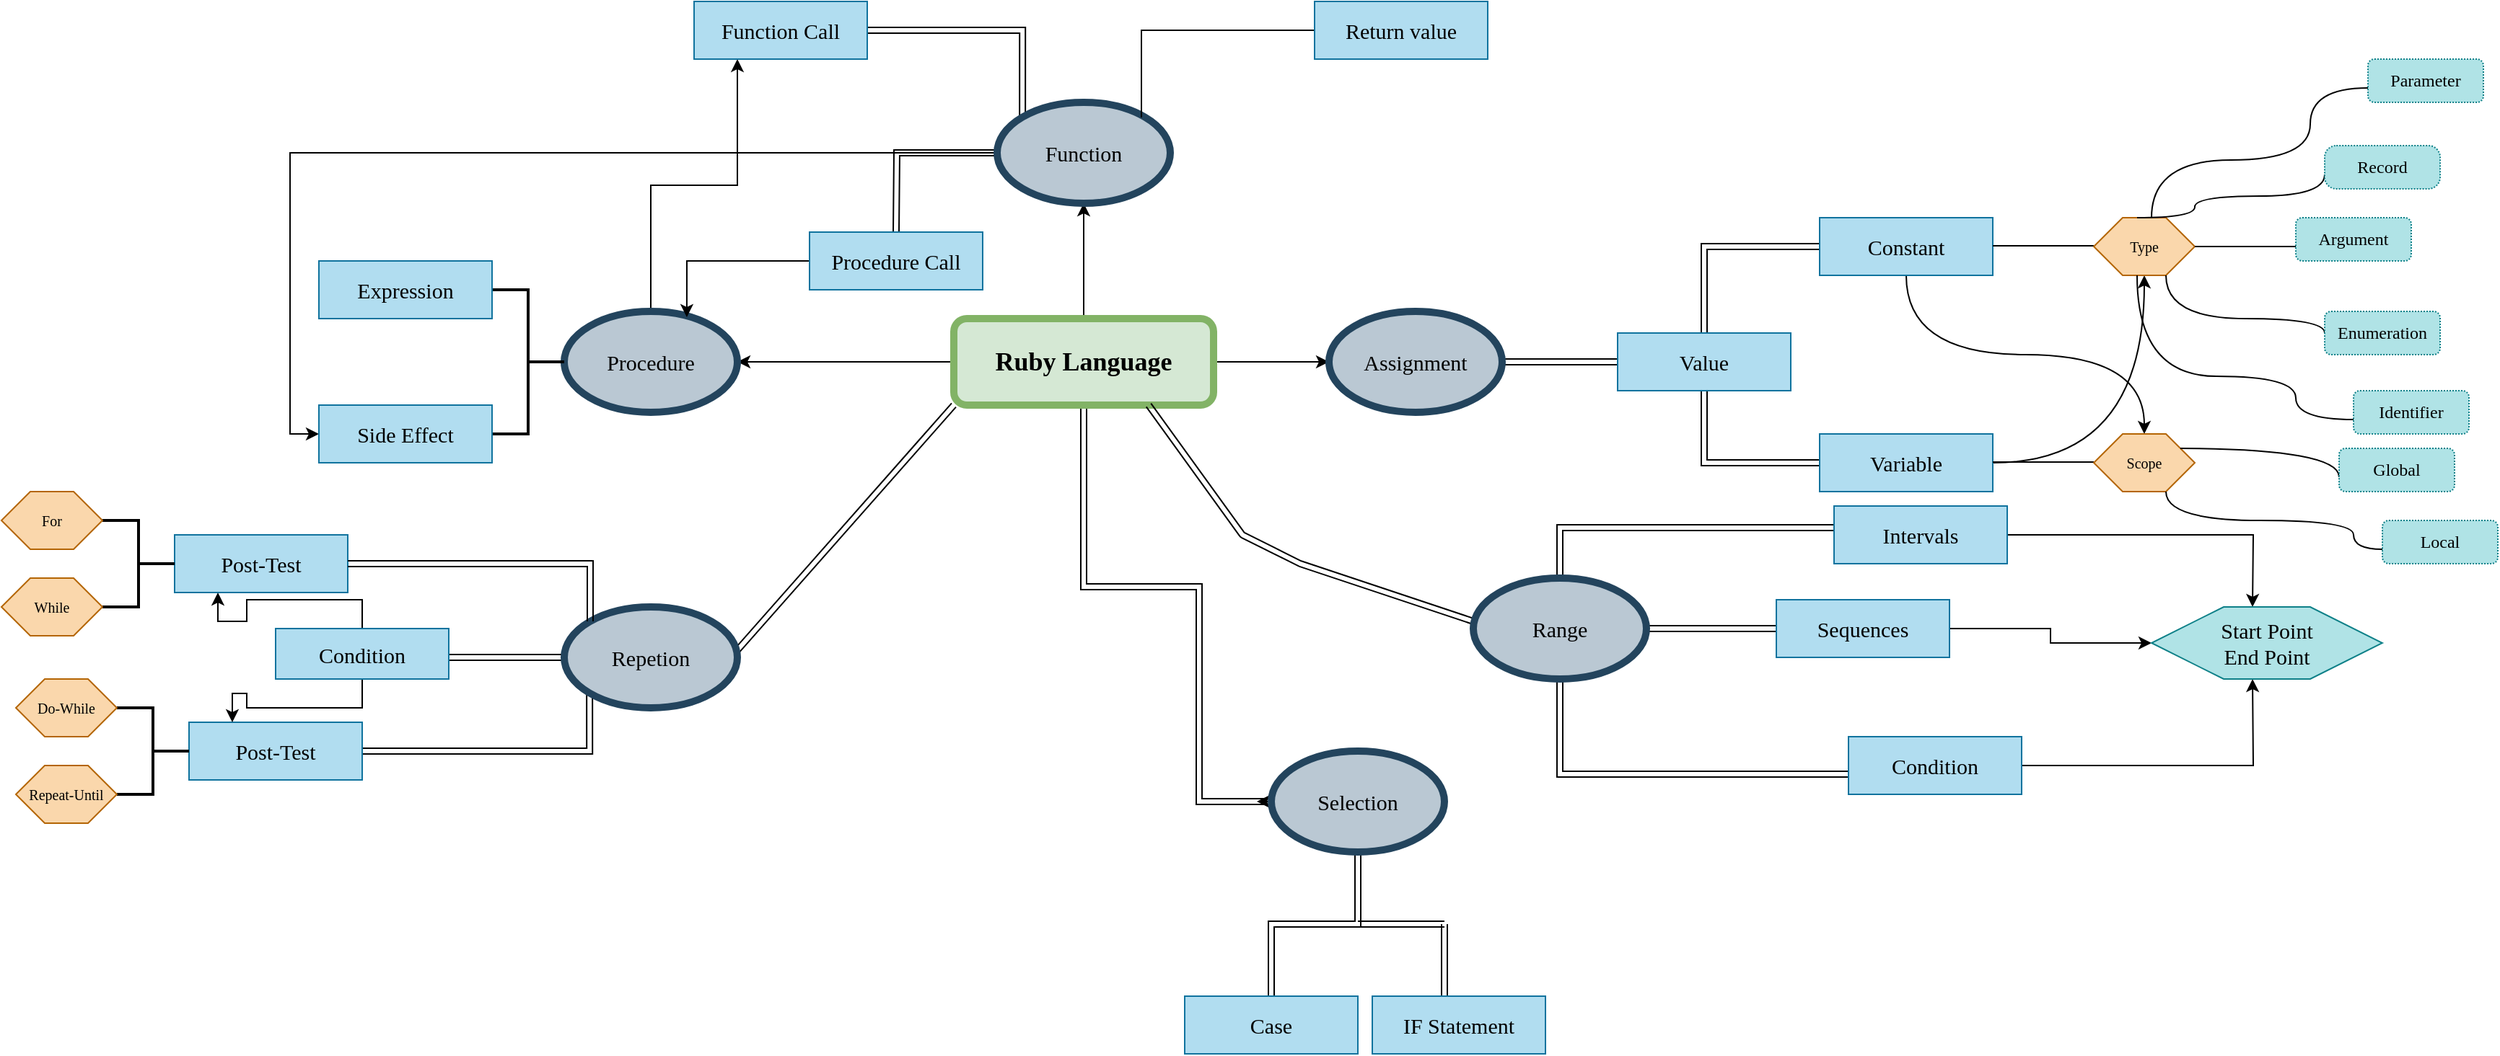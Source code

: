 <mxfile version="13.8.6" type="github"><diagram id="ms_OuSQ1tcF8iL40R73T" name="Page-1"><mxGraphModel dx="2370" dy="1323" grid="1" gridSize="10" guides="1" tooltips="1" connect="1" arrows="1" fold="1" page="1" pageScale="1" pageWidth="3300" pageHeight="4681" math="0" shadow="0"><root><mxCell id="0"/><mxCell id="1" parent="0"/><mxCell id="IMx9hx2KLdXm6cs6bDFN-4" value="" style="edgeStyle=orthogonalEdgeStyle;rounded=0;orthogonalLoop=1;jettySize=auto;html=1;fontFamily=Times New Roman;" edge="1" parent="1" source="IMx9hx2KLdXm6cs6bDFN-1" target="IMx9hx2KLdXm6cs6bDFN-3"><mxGeometry relative="1" as="geometry"/></mxCell><mxCell id="IMx9hx2KLdXm6cs6bDFN-7" value="" style="edgeStyle=orthogonalEdgeStyle;rounded=0;orthogonalLoop=1;jettySize=auto;html=1;fontFamily=Times New Roman;" edge="1" parent="1" source="IMx9hx2KLdXm6cs6bDFN-1"><mxGeometry relative="1" as="geometry"><mxPoint x="1080" y="470" as="targetPoint"/></mxGeometry></mxCell><mxCell id="IMx9hx2KLdXm6cs6bDFN-12" value="" style="edgeStyle=orthogonalEdgeStyle;rounded=0;orthogonalLoop=1;jettySize=auto;html=1;fontFamily=Times New Roman;entryX=0;entryY=0.5;entryDx=0;entryDy=0;shape=link;" edge="1" parent="1" source="IMx9hx2KLdXm6cs6bDFN-1" target="IMx9hx2KLdXm6cs6bDFN-13"><mxGeometry relative="1" as="geometry"><mxPoint x="990" y="751" as="targetPoint"/><Array as="points"><mxPoint x="910" y="626"/><mxPoint x="990" y="626"/><mxPoint x="990" y="775"/></Array></mxGeometry></mxCell><mxCell id="IMx9hx2KLdXm6cs6bDFN-16" value="" style="edgeStyle=orthogonalEdgeStyle;rounded=0;orthogonalLoop=1;jettySize=auto;html=1;fontFamily=Times New Roman;" edge="1" parent="1" source="IMx9hx2KLdXm6cs6bDFN-1"><mxGeometry relative="1" as="geometry"><mxPoint x="670" y="470" as="targetPoint"/></mxGeometry></mxCell><mxCell id="IMx9hx2KLdXm6cs6bDFN-1" value="&lt;font style=&quot;font-size: 18px&quot;&gt;&lt;b&gt;Ruby Language&lt;/b&gt;&lt;/font&gt;" style="rounded=1;whiteSpace=wrap;html=1;strokeWidth=5;fillColor=#d5e8d4;strokeColor=#82b366;fontFamily=Times New Roman;" vertex="1" parent="1"><mxGeometry x="820" y="440" width="180" height="60" as="geometry"/></mxCell><mxCell id="IMx9hx2KLdXm6cs6bDFN-75" style="edgeStyle=orthogonalEdgeStyle;rounded=0;orthogonalLoop=1;jettySize=auto;html=1;exitX=0;exitY=0;exitDx=0;exitDy=0;fontFamily=Times New Roman;shape=link;" edge="1" parent="1" source="IMx9hx2KLdXm6cs6bDFN-3"><mxGeometry relative="1" as="geometry"><mxPoint x="760" y="240" as="targetPoint"/><Array as="points"><mxPoint x="868" y="240"/></Array></mxGeometry></mxCell><mxCell id="IMx9hx2KLdXm6cs6bDFN-78" style="edgeStyle=orthogonalEdgeStyle;rounded=0;orthogonalLoop=1;jettySize=auto;html=1;fontFamily=Times New Roman;shape=link;" edge="1" parent="1" source="IMx9hx2KLdXm6cs6bDFN-3"><mxGeometry relative="1" as="geometry"><mxPoint x="780" y="380" as="targetPoint"/></mxGeometry></mxCell><mxCell id="IMx9hx2KLdXm6cs6bDFN-81" style="edgeStyle=orthogonalEdgeStyle;rounded=0;orthogonalLoop=1;jettySize=auto;html=1;entryX=0;entryY=0.5;entryDx=0;entryDy=0;fontFamily=Times New Roman;" edge="1" parent="1" source="IMx9hx2KLdXm6cs6bDFN-3" target="IMx9hx2KLdXm6cs6bDFN-69"><mxGeometry relative="1" as="geometry"/></mxCell><mxCell id="IMx9hx2KLdXm6cs6bDFN-3" value="&lt;font style=&quot;font-size: 15px&quot;&gt;Function&lt;/font&gt;" style="ellipse;whiteSpace=wrap;html=1;rounded=1;fontFamily=Times New Roman;strokeColor=#23445d;strokeWidth=5;fillColor=#bac8d3;" vertex="1" parent="1"><mxGeometry x="850" y="290" width="120" height="70" as="geometry"/></mxCell><mxCell id="IMx9hx2KLdXm6cs6bDFN-82" style="edgeStyle=orthogonalEdgeStyle;rounded=0;orthogonalLoop=1;jettySize=auto;html=1;exitX=1;exitY=0.5;exitDx=0;exitDy=0;fontFamily=Times New Roman;shape=link;" edge="1" parent="1" source="IMx9hx2KLdXm6cs6bDFN-8"><mxGeometry relative="1" as="geometry"><mxPoint x="1280" y="470" as="targetPoint"/></mxGeometry></mxCell><mxCell id="IMx9hx2KLdXm6cs6bDFN-8" value="&lt;span style=&quot;font-size: 15px&quot;&gt;Assignment&lt;/span&gt;" style="ellipse;whiteSpace=wrap;html=1;rounded=1;fontFamily=Times New Roman;strokeColor=#23445d;strokeWidth=5;fillColor=#bac8d3;" vertex="1" parent="1"><mxGeometry x="1080" y="435" width="120" height="70" as="geometry"/></mxCell><mxCell id="IMx9hx2KLdXm6cs6bDFN-60" style="edgeStyle=orthogonalEdgeStyle;rounded=0;orthogonalLoop=1;jettySize=auto;html=1;exitX=0;exitY=0.5;exitDx=0;exitDy=0;fontFamily=Times New Roman;" edge="1" parent="1" source="IMx9hx2KLdXm6cs6bDFN-13"><mxGeometry relative="1" as="geometry"><mxPoint x="1030" y="775" as="targetPoint"/></mxGeometry></mxCell><mxCell id="IMx9hx2KLdXm6cs6bDFN-62" style="edgeStyle=orthogonalEdgeStyle;rounded=0;orthogonalLoop=1;jettySize=auto;html=1;fontFamily=Times New Roman;shape=link;" edge="1" parent="1" source="IMx9hx2KLdXm6cs6bDFN-13"><mxGeometry relative="1" as="geometry"><mxPoint x="1040" y="910" as="targetPoint"/><Array as="points"><mxPoint x="1100" y="860"/><mxPoint x="1040" y="860"/></Array></mxGeometry></mxCell><mxCell id="IMx9hx2KLdXm6cs6bDFN-13" value="&lt;font style=&quot;font-size: 15px&quot;&gt;Selection&lt;/font&gt;" style="ellipse;whiteSpace=wrap;html=1;rounded=1;fontFamily=Times New Roman;strokeColor=#23445d;strokeWidth=5;fillColor=#bac8d3;" vertex="1" parent="1"><mxGeometry x="1040" y="740" width="120" height="70" as="geometry"/></mxCell><mxCell id="IMx9hx2KLdXm6cs6bDFN-14" value="" style="endArrow=classic;html=1;fontFamily=Times New Roman;exitX=0.75;exitY=1;exitDx=0;exitDy=0;shape=link;" edge="1" parent="1" source="IMx9hx2KLdXm6cs6bDFN-1"><mxGeometry width="50" height="50" relative="1" as="geometry"><mxPoint x="1050" y="630" as="sourcePoint"/><mxPoint x="1180" y="650" as="targetPoint"/><Array as="points"><mxPoint x="1020" y="590"/><mxPoint x="1040" y="600"/><mxPoint x="1060" y="610"/></Array></mxGeometry></mxCell><mxCell id="IMx9hx2KLdXm6cs6bDFN-44" style="edgeStyle=orthogonalEdgeStyle;rounded=0;orthogonalLoop=1;jettySize=auto;html=1;fontFamily=Times New Roman;shape=link;" edge="1" parent="1" source="IMx9hx2KLdXm6cs6bDFN-15"><mxGeometry relative="1" as="geometry"><mxPoint x="1430" y="585" as="targetPoint"/><Array as="points"><mxPoint x="1240" y="585"/><mxPoint x="1410" y="585"/></Array></mxGeometry></mxCell><mxCell id="IMx9hx2KLdXm6cs6bDFN-52" style="edgeStyle=orthogonalEdgeStyle;rounded=0;orthogonalLoop=1;jettySize=auto;html=1;fontFamily=Times New Roman;shape=link;" edge="1" parent="1" source="IMx9hx2KLdXm6cs6bDFN-15"><mxGeometry relative="1" as="geometry"><mxPoint x="1390" y="655" as="targetPoint"/></mxGeometry></mxCell><mxCell id="IMx9hx2KLdXm6cs6bDFN-54" style="edgeStyle=orthogonalEdgeStyle;rounded=0;orthogonalLoop=1;jettySize=auto;html=1;fontFamily=Times New Roman;shape=link;" edge="1" parent="1" source="IMx9hx2KLdXm6cs6bDFN-15"><mxGeometry relative="1" as="geometry"><mxPoint x="1440" y="756" as="targetPoint"/><Array as="points"><mxPoint x="1240" y="756"/><mxPoint x="1280" y="756"/></Array></mxGeometry></mxCell><mxCell id="IMx9hx2KLdXm6cs6bDFN-15" value="&lt;font style=&quot;font-size: 15px&quot;&gt;Range&lt;/font&gt;" style="ellipse;whiteSpace=wrap;html=1;rounded=1;fontFamily=Times New Roman;strokeColor=#23445d;strokeWidth=5;fillColor=#bac8d3;" vertex="1" parent="1"><mxGeometry x="1180" y="620" width="120" height="70" as="geometry"/></mxCell><mxCell id="IMx9hx2KLdXm6cs6bDFN-77" style="edgeStyle=orthogonalEdgeStyle;rounded=0;orthogonalLoop=1;jettySize=auto;html=1;entryX=0.25;entryY=1;entryDx=0;entryDy=0;fontFamily=Times New Roman;" edge="1" parent="1" source="IMx9hx2KLdXm6cs6bDFN-17" target="IMx9hx2KLdXm6cs6bDFN-76"><mxGeometry relative="1" as="geometry"/></mxCell><mxCell id="IMx9hx2KLdXm6cs6bDFN-17" value="&lt;font style=&quot;font-size: 15px&quot;&gt;Procedure&lt;/font&gt;" style="ellipse;whiteSpace=wrap;html=1;rounded=1;fontFamily=Times New Roman;strokeColor=#23445d;strokeWidth=5;fillColor=#bac8d3;" vertex="1" parent="1"><mxGeometry x="550" y="435" width="120" height="70" as="geometry"/></mxCell><mxCell id="IMx9hx2KLdXm6cs6bDFN-19" value="" style="endArrow=classic;html=1;fontFamily=Times New Roman;exitX=0;exitY=1;exitDx=0;exitDy=0;shape=link;" edge="1" parent="1" source="IMx9hx2KLdXm6cs6bDFN-1"><mxGeometry width="50" height="50" relative="1" as="geometry"><mxPoint x="890" y="540" as="sourcePoint"/><mxPoint x="670" y="670" as="targetPoint"/></mxGeometry></mxCell><mxCell id="IMx9hx2KLdXm6cs6bDFN-21" value="" style="edgeStyle=orthogonalEdgeStyle;rounded=0;orthogonalLoop=1;jettySize=auto;html=1;fontFamily=Times New Roman;exitX=0;exitY=1;exitDx=0;exitDy=0;shape=link;" edge="1" parent="1" source="IMx9hx2KLdXm6cs6bDFN-20"><mxGeometry relative="1" as="geometry"><mxPoint x="410" y="740" as="targetPoint"/><Array as="points"><mxPoint x="568" y="740"/><mxPoint x="440" y="740"/></Array></mxGeometry></mxCell><mxCell id="IMx9hx2KLdXm6cs6bDFN-29" value="" style="edgeStyle=orthogonalEdgeStyle;rounded=0;orthogonalLoop=1;jettySize=auto;html=1;fontFamily=Times New Roman;shape=link;" edge="1" parent="1" source="IMx9hx2KLdXm6cs6bDFN-20"><mxGeometry relative="1" as="geometry"><mxPoint x="470" y="675" as="targetPoint"/></mxGeometry></mxCell><mxCell id="IMx9hx2KLdXm6cs6bDFN-20" value="&lt;font style=&quot;font-size: 15px&quot;&gt;Repetion&lt;/font&gt;" style="ellipse;whiteSpace=wrap;html=1;rounded=1;fontFamily=Times New Roman;strokeColor=#23445d;strokeWidth=5;fillColor=#bac8d3;" vertex="1" parent="1"><mxGeometry x="550" y="640" width="120" height="70" as="geometry"/></mxCell><mxCell id="IMx9hx2KLdXm6cs6bDFN-24" value="&lt;font style=&quot;font-size: 15px&quot;&gt;Post-Test&lt;/font&gt;" style="rounded=0;whiteSpace=wrap;html=1;strokeWidth=1;fontFamily=Times New Roman;fillColor=#b1ddf0;strokeColor=#10739e;" vertex="1" parent="1"><mxGeometry x="290" y="720" width="120" height="40" as="geometry"/></mxCell><mxCell id="IMx9hx2KLdXm6cs6bDFN-35" style="edgeStyle=orthogonalEdgeStyle;rounded=0;orthogonalLoop=1;jettySize=auto;html=1;fontFamily=Times New Roman;entryX=0.25;entryY=1;entryDx=0;entryDy=0;" edge="1" parent="1" source="IMx9hx2KLdXm6cs6bDFN-30" target="IMx9hx2KLdXm6cs6bDFN-31"><mxGeometry relative="1" as="geometry"><mxPoint x="310" y="640" as="targetPoint"/></mxGeometry></mxCell><mxCell id="IMx9hx2KLdXm6cs6bDFN-36" style="edgeStyle=orthogonalEdgeStyle;rounded=0;orthogonalLoop=1;jettySize=auto;html=1;entryX=0.25;entryY=0;entryDx=0;entryDy=0;fontFamily=Times New Roman;" edge="1" parent="1" source="IMx9hx2KLdXm6cs6bDFN-30" target="IMx9hx2KLdXm6cs6bDFN-24"><mxGeometry relative="1" as="geometry"/></mxCell><mxCell id="IMx9hx2KLdXm6cs6bDFN-30" value="&lt;font style=&quot;font-size: 15px&quot;&gt;Condition&lt;/font&gt;&lt;span style=&quot;color: rgba(0 , 0 , 0 , 0) ; font-family: monospace ; font-size: 0px&quot;&gt;%3CmxGraphModel%3E%3Croot%3E%3CmxCell%20id%3D%220%22%2F%3E%3CmxCell%20id%3D%221%22%20parent%3D%220%22%2F%3E%3CmxCell%20id%3D%222%22%20value%3D%22%26lt%3Bfont%20style%3D%26quot%3Bfont-size%3A%2015px%26quot%3B%26gt%3BPost-Test%26lt%3B%2Ffont%26gt%3B%22%20style%3D%22rounded%3D0%3BwhiteSpace%3Dwrap%3Bhtml%3D1%3BstrokeWidth%3D1%3BfontFamily%3DTimes%20New%20Roman%3B%22%20vertex%3D%221%22%20parent%3D%221%22%3E%3CmxGeometry%20x%3D%22290%22%20y%3D%22720%22%20width%3D%22120%22%20height%3D%2240%22%20as%3D%22geometry%22%2F%3E%3C%2FmxCell%3E%3C%2Froot%3E%3C%2FmxGraphModel%3E&lt;/span&gt;" style="rounded=0;whiteSpace=wrap;html=1;strokeWidth=1;fontFamily=Times New Roman;fillColor=#b1ddf0;strokeColor=#10739e;" vertex="1" parent="1"><mxGeometry x="350" y="655" width="120" height="35" as="geometry"/></mxCell><mxCell id="IMx9hx2KLdXm6cs6bDFN-31" value="&lt;font style=&quot;font-size: 15px&quot;&gt;Post-Test&lt;/font&gt;" style="rounded=0;whiteSpace=wrap;html=1;strokeWidth=1;fontFamily=Times New Roman;fillColor=#b1ddf0;strokeColor=#10739e;" vertex="1" parent="1"><mxGeometry x="280" y="590" width="120" height="40" as="geometry"/></mxCell><mxCell id="IMx9hx2KLdXm6cs6bDFN-32" value="" style="edgeStyle=orthogonalEdgeStyle;rounded=0;orthogonalLoop=1;jettySize=auto;html=1;fontFamily=Times New Roman;shape=link;" edge="1" parent="1" source="IMx9hx2KLdXm6cs6bDFN-20"><mxGeometry relative="1" as="geometry"><mxPoint x="400" y="610" as="targetPoint"/><mxPoint x="567.574" y="549.999" as="sourcePoint"/><Array as="points"><mxPoint x="568" y="610"/><mxPoint x="410" y="610"/></Array></mxGeometry></mxCell><mxCell id="IMx9hx2KLdXm6cs6bDFN-38" value="" style="strokeWidth=2;html=1;shape=mxgraph.flowchart.annotation_2;align=left;labelPosition=right;pointerEvents=1;fontFamily=Times New Roman;direction=west;" vertex="1" parent="1"><mxGeometry x="240" y="710" width="50" height="60" as="geometry"/></mxCell><mxCell id="IMx9hx2KLdXm6cs6bDFN-39" value="&lt;font size=&quot;1&quot;&gt;Do-While&lt;/font&gt;" style="shape=hexagon;perimeter=hexagonPerimeter2;whiteSpace=wrap;html=1;fixedSize=1;strokeWidth=1;fontFamily=Times New Roman;fillColor=#fad7ac;strokeColor=#b46504;" vertex="1" parent="1"><mxGeometry x="170" y="690" width="70" height="40" as="geometry"/></mxCell><mxCell id="IMx9hx2KLdXm6cs6bDFN-40" value="&lt;font size=&quot;1&quot;&gt;Repeat-Until&lt;/font&gt;" style="shape=hexagon;perimeter=hexagonPerimeter2;whiteSpace=wrap;html=1;fixedSize=1;strokeWidth=1;fontFamily=Times New Roman;fillColor=#fad7ac;strokeColor=#b46504;" vertex="1" parent="1"><mxGeometry x="170" y="750" width="70" height="40" as="geometry"/></mxCell><mxCell id="IMx9hx2KLdXm6cs6bDFN-41" value="" style="strokeWidth=2;html=1;shape=mxgraph.flowchart.annotation_2;align=left;labelPosition=right;pointerEvents=1;fontFamily=Times New Roman;direction=west;" vertex="1" parent="1"><mxGeometry x="230" y="580" width="50" height="60" as="geometry"/></mxCell><mxCell id="IMx9hx2KLdXm6cs6bDFN-42" value="&lt;font size=&quot;1&quot;&gt;For&lt;/font&gt;" style="shape=hexagon;perimeter=hexagonPerimeter2;whiteSpace=wrap;html=1;fixedSize=1;strokeWidth=1;fontFamily=Times New Roman;fillColor=#fad7ac;strokeColor=#b46504;" vertex="1" parent="1"><mxGeometry x="160" y="560" width="70" height="40" as="geometry"/></mxCell><mxCell id="IMx9hx2KLdXm6cs6bDFN-43" value="&lt;font size=&quot;1&quot;&gt;While&lt;/font&gt;" style="shape=hexagon;perimeter=hexagonPerimeter2;whiteSpace=wrap;html=1;fixedSize=1;strokeWidth=1;fontFamily=Times New Roman;fillColor=#fad7ac;strokeColor=#b46504;" vertex="1" parent="1"><mxGeometry x="160" y="620" width="70" height="40" as="geometry"/></mxCell><mxCell id="IMx9hx2KLdXm6cs6bDFN-56" style="edgeStyle=orthogonalEdgeStyle;rounded=0;orthogonalLoop=1;jettySize=auto;html=1;fontFamily=Times New Roman;" edge="1" parent="1" source="IMx9hx2KLdXm6cs6bDFN-51"><mxGeometry relative="1" as="geometry"><mxPoint x="1720" y="640" as="targetPoint"/></mxGeometry></mxCell><mxCell id="IMx9hx2KLdXm6cs6bDFN-51" value="&lt;font style=&quot;font-size: 15px&quot;&gt;Intervals&lt;/font&gt;" style="rounded=0;whiteSpace=wrap;html=1;strokeWidth=1;fontFamily=Times New Roman;fillColor=#b1ddf0;strokeColor=#10739e;" vertex="1" parent="1"><mxGeometry x="1430" y="570" width="120" height="40" as="geometry"/></mxCell><mxCell id="IMx9hx2KLdXm6cs6bDFN-57" style="edgeStyle=orthogonalEdgeStyle;rounded=0;orthogonalLoop=1;jettySize=auto;html=1;exitX=1;exitY=0.5;exitDx=0;exitDy=0;fontFamily=Times New Roman;" edge="1" parent="1" source="IMx9hx2KLdXm6cs6bDFN-53" target="IMx9hx2KLdXm6cs6bDFN-59"><mxGeometry relative="1" as="geometry"><mxPoint x="1650" y="655" as="targetPoint"/></mxGeometry></mxCell><mxCell id="IMx9hx2KLdXm6cs6bDFN-53" value="&lt;font style=&quot;font-size: 15px&quot;&gt;Sequences&lt;/font&gt;" style="rounded=0;whiteSpace=wrap;html=1;strokeWidth=1;fontFamily=Times New Roman;fillColor=#b1ddf0;strokeColor=#10739e;" vertex="1" parent="1"><mxGeometry x="1390" y="635" width="120" height="40" as="geometry"/></mxCell><mxCell id="IMx9hx2KLdXm6cs6bDFN-58" style="edgeStyle=orthogonalEdgeStyle;rounded=0;orthogonalLoop=1;jettySize=auto;html=1;exitX=1;exitY=0.5;exitDx=0;exitDy=0;fontFamily=Times New Roman;" edge="1" parent="1" source="IMx9hx2KLdXm6cs6bDFN-55"><mxGeometry relative="1" as="geometry"><mxPoint x="1720" y="690" as="targetPoint"/></mxGeometry></mxCell><mxCell id="IMx9hx2KLdXm6cs6bDFN-55" value="&lt;font style=&quot;font-size: 15px&quot;&gt;Condition&lt;/font&gt;" style="rounded=0;whiteSpace=wrap;html=1;strokeWidth=1;fontFamily=Times New Roman;fillColor=#b1ddf0;strokeColor=#10739e;" vertex="1" parent="1"><mxGeometry x="1440" y="730" width="120" height="40" as="geometry"/></mxCell><mxCell id="IMx9hx2KLdXm6cs6bDFN-59" value="&lt;font style=&quot;font-size: 15px&quot;&gt;Start Point&lt;br&gt;End Point&lt;br&gt;&lt;/font&gt;" style="shape=hexagon;perimeter=hexagonPerimeter2;whiteSpace=wrap;html=1;fixedSize=1;strokeWidth=1;fontFamily=Times New Roman;size=50;fillColor=#b0e3e6;strokeColor=#0e8088;" vertex="1" parent="1"><mxGeometry x="1650" y="640" width="160" height="50" as="geometry"/></mxCell><mxCell id="IMx9hx2KLdXm6cs6bDFN-63" value="" style="endArrow=none;html=1;fontFamily=Times New Roman;shape=link;" edge="1" parent="1"><mxGeometry width="50" height="50" relative="1" as="geometry"><mxPoint x="1100" y="860" as="sourcePoint"/><mxPoint x="1160" y="860" as="targetPoint"/></mxGeometry></mxCell><mxCell id="IMx9hx2KLdXm6cs6bDFN-64" value="" style="endArrow=classic;html=1;fontFamily=Times New Roman;shape=link;" edge="1" parent="1"><mxGeometry width="50" height="50" relative="1" as="geometry"><mxPoint x="1160" y="860" as="sourcePoint"/><mxPoint x="1160" y="910" as="targetPoint"/></mxGeometry></mxCell><mxCell id="IMx9hx2KLdXm6cs6bDFN-65" value="&lt;font style=&quot;font-size: 15px&quot;&gt;Case&lt;/font&gt;" style="rounded=0;whiteSpace=wrap;html=1;strokeWidth=1;fontFamily=Times New Roman;fillColor=#b1ddf0;strokeColor=#10739e;" vertex="1" parent="1"><mxGeometry x="980" y="910" width="120" height="40" as="geometry"/></mxCell><mxCell id="IMx9hx2KLdXm6cs6bDFN-66" value="&lt;span style=&quot;font-size: 15px&quot;&gt;IF Statement&lt;/span&gt;" style="rounded=0;whiteSpace=wrap;html=1;strokeWidth=1;fontFamily=Times New Roman;fillColor=#b1ddf0;strokeColor=#10739e;" vertex="1" parent="1"><mxGeometry x="1110" y="910" width="120" height="40" as="geometry"/></mxCell><mxCell id="IMx9hx2KLdXm6cs6bDFN-67" value="" style="strokeWidth=2;html=1;shape=mxgraph.flowchart.annotation_2;align=left;labelPosition=right;pointerEvents=1;fontFamily=Times New Roman;direction=west;" vertex="1" parent="1"><mxGeometry x="500" y="420" width="50" height="100" as="geometry"/></mxCell><mxCell id="IMx9hx2KLdXm6cs6bDFN-68" value="&lt;span style=&quot;font-size: 15px&quot;&gt;Expression&lt;/span&gt;" style="rounded=0;whiteSpace=wrap;html=1;strokeWidth=1;fontFamily=Times New Roman;fillColor=#b1ddf0;strokeColor=#10739e;" vertex="1" parent="1"><mxGeometry x="380" y="400" width="120" height="40" as="geometry"/></mxCell><mxCell id="IMx9hx2KLdXm6cs6bDFN-69" value="&lt;font style=&quot;font-size: 15px&quot;&gt;Side Effect&lt;/font&gt;" style="rounded=0;whiteSpace=wrap;html=1;strokeWidth=1;fontFamily=Times New Roman;fillColor=#b1ddf0;strokeColor=#10739e;" vertex="1" parent="1"><mxGeometry x="380" y="500" width="120" height="40" as="geometry"/></mxCell><mxCell id="IMx9hx2KLdXm6cs6bDFN-70" value="" style="shape=partialRectangle;whiteSpace=wrap;html=1;bottom=0;right=0;fillColor=none;strokeWidth=1;fontFamily=Times New Roman;dashed=1;dashPattern=1 1;" vertex="1" parent="1"><mxGeometry x="950" y="240" width="120" height="60" as="geometry"/></mxCell><mxCell id="IMx9hx2KLdXm6cs6bDFN-71" value="&lt;span style=&quot;font-size: 15px&quot;&gt;Return value&lt;/span&gt;" style="rounded=0;whiteSpace=wrap;html=1;strokeWidth=1;fontFamily=Times New Roman;fillColor=#b1ddf0;strokeColor=#10739e;" vertex="1" parent="1"><mxGeometry x="1070" y="220" width="120" height="40" as="geometry"/></mxCell><mxCell id="IMx9hx2KLdXm6cs6bDFN-76" value="&lt;span style=&quot;font-size: 15px&quot;&gt;Function Call&lt;/span&gt;" style="rounded=0;whiteSpace=wrap;html=1;strokeWidth=1;fontFamily=Times New Roman;fillColor=#b1ddf0;strokeColor=#10739e;" vertex="1" parent="1"><mxGeometry x="640" y="220" width="120" height="40" as="geometry"/></mxCell><mxCell id="IMx9hx2KLdXm6cs6bDFN-80" style="edgeStyle=orthogonalEdgeStyle;rounded=0;orthogonalLoop=1;jettySize=auto;html=1;entryX=0.708;entryY=0.057;entryDx=0;entryDy=0;entryPerimeter=0;fontFamily=Times New Roman;" edge="1" parent="1" source="IMx9hx2KLdXm6cs6bDFN-79" target="IMx9hx2KLdXm6cs6bDFN-17"><mxGeometry relative="1" as="geometry"/></mxCell><mxCell id="IMx9hx2KLdXm6cs6bDFN-79" value="&lt;span style=&quot;font-size: 15px&quot;&gt;Procedure Call&lt;/span&gt;" style="rounded=0;whiteSpace=wrap;html=1;strokeWidth=1;fontFamily=Times New Roman;fillColor=#b1ddf0;strokeColor=#10739e;" vertex="1" parent="1"><mxGeometry x="720" y="380" width="120" height="40" as="geometry"/></mxCell><mxCell id="IMx9hx2KLdXm6cs6bDFN-84" style="edgeStyle=elbowEdgeStyle;shape=link;rounded=0;orthogonalLoop=1;jettySize=auto;html=1;fontFamily=Times New Roman;width=4;" edge="1" parent="1" source="IMx9hx2KLdXm6cs6bDFN-83"><mxGeometry relative="1" as="geometry"><mxPoint x="1420" y="390" as="targetPoint"/><Array as="points"><mxPoint x="1340" y="440"/></Array></mxGeometry></mxCell><mxCell id="IMx9hx2KLdXm6cs6bDFN-86" style="edgeStyle=elbowEdgeStyle;shape=link;rounded=0;orthogonalLoop=1;jettySize=auto;html=1;fontFamily=Times New Roman;width=4;" edge="1" parent="1" source="IMx9hx2KLdXm6cs6bDFN-83"><mxGeometry relative="1" as="geometry"><mxPoint x="1420" y="540" as="targetPoint"/><Array as="points"><mxPoint x="1340" y="530"/></Array></mxGeometry></mxCell><mxCell id="IMx9hx2KLdXm6cs6bDFN-83" value="&lt;span style=&quot;font-size: 15px&quot;&gt;Value&lt;/span&gt;" style="rounded=0;whiteSpace=wrap;html=1;strokeWidth=1;fontFamily=Times New Roman;fillColor=#b1ddf0;strokeColor=#10739e;" vertex="1" parent="1"><mxGeometry x="1280" y="450" width="120" height="40" as="geometry"/></mxCell><mxCell id="IMx9hx2KLdXm6cs6bDFN-106" style="edgeStyle=orthogonalEdgeStyle;curved=1;rounded=0;orthogonalLoop=1;jettySize=auto;html=1;exitX=0.5;exitY=1;exitDx=0;exitDy=0;entryX=0.5;entryY=0;entryDx=0;entryDy=0;fontFamily=Times New Roman;" edge="1" parent="1" source="IMx9hx2KLdXm6cs6bDFN-85" target="IMx9hx2KLdXm6cs6bDFN-91"><mxGeometry relative="1" as="geometry"/></mxCell><mxCell id="IMx9hx2KLdXm6cs6bDFN-85" value="&lt;span style=&quot;font-size: 15px&quot;&gt;Constant&lt;/span&gt;" style="rounded=0;whiteSpace=wrap;html=1;strokeWidth=1;fontFamily=Times New Roman;fillColor=#b1ddf0;strokeColor=#10739e;" vertex="1" parent="1"><mxGeometry x="1420" y="370" width="120" height="40" as="geometry"/></mxCell><mxCell id="IMx9hx2KLdXm6cs6bDFN-107" style="edgeStyle=orthogonalEdgeStyle;curved=1;rounded=0;orthogonalLoop=1;jettySize=auto;html=1;fontFamily=Times New Roman;" edge="1" parent="1" source="IMx9hx2KLdXm6cs6bDFN-88" target="IMx9hx2KLdXm6cs6bDFN-93"><mxGeometry relative="1" as="geometry"/></mxCell><mxCell id="IMx9hx2KLdXm6cs6bDFN-88" value="&lt;span style=&quot;font-size: 15px&quot;&gt;Variable&lt;/span&gt;" style="rounded=0;whiteSpace=wrap;html=1;strokeWidth=1;fontFamily=Times New Roman;fillColor=#b1ddf0;strokeColor=#10739e;" vertex="1" parent="1"><mxGeometry x="1420" y="520" width="120" height="40" as="geometry"/></mxCell><mxCell id="IMx9hx2KLdXm6cs6bDFN-90" value="" style="endArrow=none;html=1;fontFamily=Times New Roman;" edge="1" parent="1"><mxGeometry width="50" height="50" relative="1" as="geometry"><mxPoint x="1540" y="539.5" as="sourcePoint"/><mxPoint x="1610" y="539.5" as="targetPoint"/></mxGeometry></mxCell><mxCell id="IMx9hx2KLdXm6cs6bDFN-91" value="&lt;font size=&quot;1&quot;&gt;Scope&lt;/font&gt;" style="shape=hexagon;perimeter=hexagonPerimeter2;whiteSpace=wrap;html=1;fixedSize=1;strokeWidth=1;fontFamily=Times New Roman;fillColor=#fad7ac;strokeColor=#b46504;" vertex="1" parent="1"><mxGeometry x="1610" y="520" width="70" height="40" as="geometry"/></mxCell><mxCell id="IMx9hx2KLdXm6cs6bDFN-92" value="" style="endArrow=none;html=1;fontFamily=Times New Roman;" edge="1" parent="1"><mxGeometry width="50" height="50" relative="1" as="geometry"><mxPoint x="1540" y="389.5" as="sourcePoint"/><mxPoint x="1610" y="389.5" as="targetPoint"/></mxGeometry></mxCell><mxCell id="IMx9hx2KLdXm6cs6bDFN-93" value="&lt;font size=&quot;1&quot;&gt;Type&lt;/font&gt;" style="shape=hexagon;perimeter=hexagonPerimeter2;whiteSpace=wrap;html=1;fixedSize=1;strokeWidth=1;fontFamily=Times New Roman;fillColor=#fad7ac;strokeColor=#b46504;" vertex="1" parent="1"><mxGeometry x="1610" y="370" width="70" height="40" as="geometry"/></mxCell><mxCell id="IMx9hx2KLdXm6cs6bDFN-94" value="" style="endArrow=none;html=1;fontFamily=Times New Roman;" edge="1" parent="1"><mxGeometry width="50" height="50" relative="1" as="geometry"><mxPoint x="1680" y="390" as="sourcePoint"/><mxPoint x="1750" y="390" as="targetPoint"/></mxGeometry></mxCell><mxCell id="IMx9hx2KLdXm6cs6bDFN-95" value="Argument" style="text;html=1;fillColor=#b0e3e6;align=center;verticalAlign=middle;whiteSpace=wrap;rounded=1;dashed=1;dashPattern=1 1;fontFamily=Times New Roman;strokeColor=#0e8088;" vertex="1" parent="1"><mxGeometry x="1750" y="370" width="80" height="30" as="geometry"/></mxCell><mxCell id="IMx9hx2KLdXm6cs6bDFN-97" value="" style="endArrow=none;html=1;fontFamily=Times New Roman;edgeStyle=orthogonalEdgeStyle;elbow=vertical;exitX=0.429;exitY=0;exitDx=0;exitDy=0;exitPerimeter=0;curved=1;" edge="1" parent="1" source="IMx9hx2KLdXm6cs6bDFN-93"><mxGeometry width="50" height="50" relative="1" as="geometry"><mxPoint x="1690" y="390" as="sourcePoint"/><mxPoint x="1770" y="340" as="targetPoint"/><Array as="points"><mxPoint x="1680" y="370"/><mxPoint x="1680" y="355"/><mxPoint x="1770" y="355"/></Array></mxGeometry></mxCell><mxCell id="IMx9hx2KLdXm6cs6bDFN-99" value="Record" style="text;html=1;fillColor=#b0e3e6;align=center;verticalAlign=middle;whiteSpace=wrap;rounded=1;dashed=1;dashPattern=1 1;fontFamily=Times New Roman;strokeColor=#0e8088;arcSize=27;" vertex="1" parent="1"><mxGeometry x="1770" y="320" width="80" height="30" as="geometry"/></mxCell><mxCell id="IMx9hx2KLdXm6cs6bDFN-100" value="" style="endArrow=none;html=1;fontFamily=Times New Roman;edgeStyle=orthogonalEdgeStyle;curved=1;" edge="1" parent="1"><mxGeometry width="50" height="50" relative="1" as="geometry"><mxPoint x="1660" y="410" as="sourcePoint"/><mxPoint x="1770" y="450" as="targetPoint"/><Array as="points"><mxPoint x="1660" y="440"/><mxPoint x="1770" y="440"/></Array></mxGeometry></mxCell><mxCell id="IMx9hx2KLdXm6cs6bDFN-101" value="Enumeration" style="text;html=1;fillColor=#b0e3e6;align=center;verticalAlign=middle;whiteSpace=wrap;rounded=1;dashed=1;dashPattern=1 1;fontFamily=Times New Roman;strokeColor=#0e8088;" vertex="1" parent="1"><mxGeometry x="1770" y="435" width="80" height="30" as="geometry"/></mxCell><mxCell id="IMx9hx2KLdXm6cs6bDFN-102" value="" style="endArrow=none;html=1;fontFamily=Times New Roman;edgeStyle=orthogonalEdgeStyle;curved=1;" edge="1" parent="1"><mxGeometry width="50" height="50" relative="1" as="geometry"><mxPoint x="1650" y="370" as="sourcePoint"/><mxPoint x="1800" y="280" as="targetPoint"/><Array as="points"><mxPoint x="1650" y="330"/><mxPoint x="1760" y="330"/></Array></mxGeometry></mxCell><mxCell id="IMx9hx2KLdXm6cs6bDFN-103" value="Parameter" style="text;html=1;fillColor=#b0e3e6;align=center;verticalAlign=middle;whiteSpace=wrap;rounded=1;dashed=1;dashPattern=1 1;fontFamily=Times New Roman;strokeColor=#0e8088;" vertex="1" parent="1"><mxGeometry x="1800" y="260" width="80" height="30" as="geometry"/></mxCell><mxCell id="IMx9hx2KLdXm6cs6bDFN-104" value="" style="endArrow=none;html=1;fontFamily=Times New Roman;edgeStyle=orthogonalEdgeStyle;curved=1;" edge="1" parent="1"><mxGeometry width="50" height="50" relative="1" as="geometry"><mxPoint x="1640" y="410" as="sourcePoint"/><mxPoint x="1790" y="510" as="targetPoint"/><Array as="points"><mxPoint x="1640" y="480"/><mxPoint x="1750" y="480"/></Array></mxGeometry></mxCell><mxCell id="IMx9hx2KLdXm6cs6bDFN-105" value="Identifier" style="text;html=1;fillColor=#b0e3e6;align=center;verticalAlign=middle;whiteSpace=wrap;rounded=1;dashed=1;dashPattern=1 1;fontFamily=Times New Roman;strokeColor=#0e8088;" vertex="1" parent="1"><mxGeometry x="1790" y="490" width="80" height="30" as="geometry"/></mxCell><mxCell id="IMx9hx2KLdXm6cs6bDFN-108" value="" style="endArrow=none;html=1;fontFamily=Times New Roman;edgeStyle=orthogonalEdgeStyle;curved=1;" edge="1" parent="1"><mxGeometry width="50" height="50" relative="1" as="geometry"><mxPoint x="1670" y="530" as="sourcePoint"/><mxPoint x="1780" y="550" as="targetPoint"/></mxGeometry></mxCell><mxCell id="IMx9hx2KLdXm6cs6bDFN-109" value="Global" style="text;html=1;fillColor=#b0e3e6;align=center;verticalAlign=middle;whiteSpace=wrap;rounded=1;dashed=1;dashPattern=1 1;fontFamily=Times New Roman;strokeColor=#0e8088;" vertex="1" parent="1"><mxGeometry x="1780" y="530" width="80" height="30" as="geometry"/></mxCell><mxCell id="IMx9hx2KLdXm6cs6bDFN-110" value="" style="endArrow=none;html=1;fontFamily=Times New Roman;edgeStyle=orthogonalEdgeStyle;curved=1;" edge="1" parent="1"><mxGeometry width="50" height="50" relative="1" as="geometry"><mxPoint x="1660" y="560" as="sourcePoint"/><mxPoint x="1810" y="600" as="targetPoint"/><Array as="points"><mxPoint x="1660" y="580"/><mxPoint x="1790" y="580"/></Array></mxGeometry></mxCell><mxCell id="IMx9hx2KLdXm6cs6bDFN-111" value="Local" style="text;html=1;fillColor=#b0e3e6;align=center;verticalAlign=middle;whiteSpace=wrap;rounded=1;dashed=1;dashPattern=1 1;fontFamily=Times New Roman;strokeColor=#0e8088;" vertex="1" parent="1"><mxGeometry x="1810" y="580" width="80" height="30" as="geometry"/></mxCell></root></mxGraphModel></diagram></mxfile>